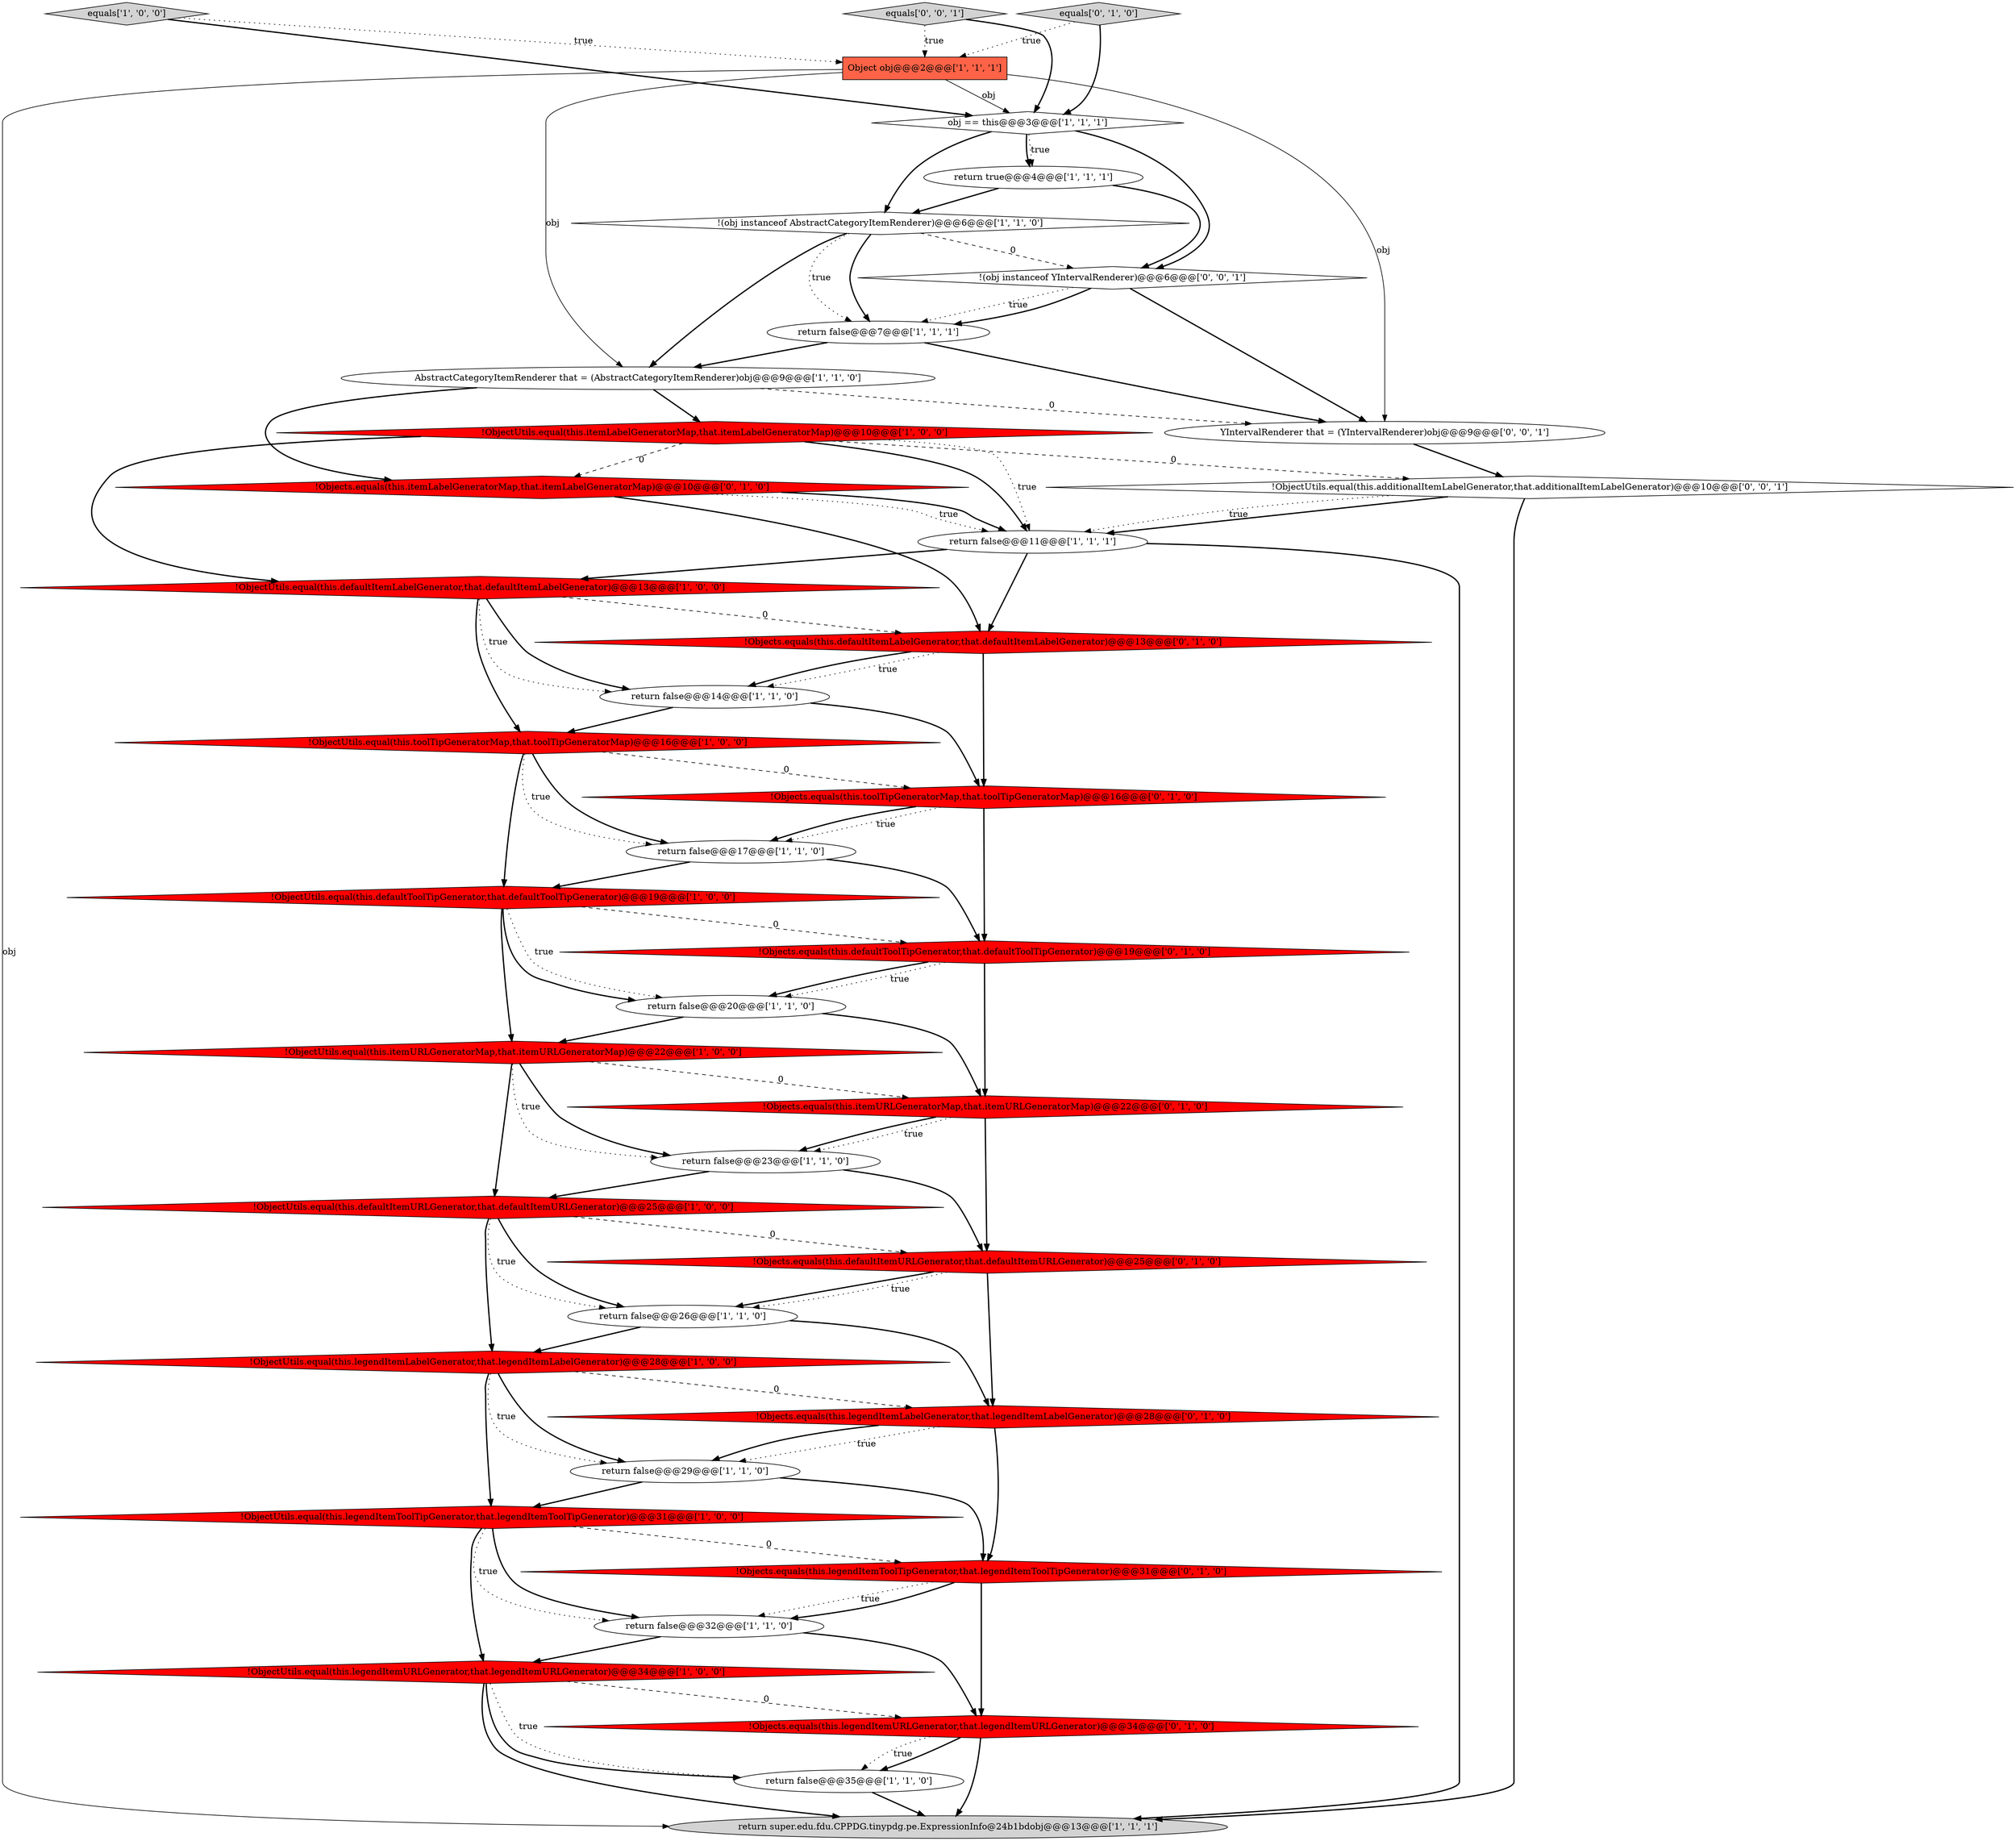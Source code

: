 digraph {
34 [style = filled, label = "!Objects.equals(this.legendItemURLGenerator,that.legendItemURLGenerator)@@@34@@@['0', '1', '0']", fillcolor = red, shape = diamond image = "AAA1AAABBB2BBB"];
12 [style = filled, label = "!ObjectUtils.equal(this.legendItemToolTipGenerator,that.legendItemToolTipGenerator)@@@31@@@['1', '0', '0']", fillcolor = red, shape = diamond image = "AAA1AAABBB1BBB"];
7 [style = filled, label = "return false@@@35@@@['1', '1', '0']", fillcolor = white, shape = ellipse image = "AAA0AAABBB1BBB"];
4 [style = filled, label = "obj == this@@@3@@@['1', '1', '1']", fillcolor = white, shape = diamond image = "AAA0AAABBB1BBB"];
25 [style = filled, label = "AbstractCategoryItemRenderer that = (AbstractCategoryItemRenderer)obj@@@9@@@['1', '1', '0']", fillcolor = white, shape = ellipse image = "AAA0AAABBB1BBB"];
5 [style = filled, label = "!ObjectUtils.equal(this.defaultItemLabelGenerator,that.defaultItemLabelGenerator)@@@13@@@['1', '0', '0']", fillcolor = red, shape = diamond image = "AAA1AAABBB1BBB"];
30 [style = filled, label = "!Objects.equals(this.legendItemToolTipGenerator,that.legendItemToolTipGenerator)@@@31@@@['0', '1', '0']", fillcolor = red, shape = diamond image = "AAA1AAABBB2BBB"];
28 [style = filled, label = "!Objects.equals(this.defaultItemURLGenerator,that.defaultItemURLGenerator)@@@25@@@['0', '1', '0']", fillcolor = red, shape = diamond image = "AAA1AAABBB2BBB"];
35 [style = filled, label = "!Objects.equals(this.itemLabelGeneratorMap,that.itemLabelGeneratorMap)@@@10@@@['0', '1', '0']", fillcolor = red, shape = diamond image = "AAA1AAABBB2BBB"];
10 [style = filled, label = "return false@@@17@@@['1', '1', '0']", fillcolor = white, shape = ellipse image = "AAA0AAABBB1BBB"];
2 [style = filled, label = "return false@@@32@@@['1', '1', '0']", fillcolor = white, shape = ellipse image = "AAA0AAABBB1BBB"];
23 [style = filled, label = "return false@@@14@@@['1', '1', '0']", fillcolor = white, shape = ellipse image = "AAA0AAABBB1BBB"];
31 [style = filled, label = "equals['0', '1', '0']", fillcolor = lightgray, shape = diamond image = "AAA0AAABBB2BBB"];
1 [style = filled, label = "equals['1', '0', '0']", fillcolor = lightgray, shape = diamond image = "AAA0AAABBB1BBB"];
13 [style = filled, label = "return false@@@7@@@['1', '1', '1']", fillcolor = white, shape = ellipse image = "AAA0AAABBB1BBB"];
6 [style = filled, label = "!ObjectUtils.equal(this.legendItemURLGenerator,that.legendItemURLGenerator)@@@34@@@['1', '0', '0']", fillcolor = red, shape = diamond image = "AAA1AAABBB1BBB"];
26 [style = filled, label = "!Objects.equals(this.toolTipGeneratorMap,that.toolTipGeneratorMap)@@@16@@@['0', '1', '0']", fillcolor = red, shape = diamond image = "AAA1AAABBB2BBB"];
3 [style = filled, label = "!ObjectUtils.equal(this.itemURLGeneratorMap,that.itemURLGeneratorMap)@@@22@@@['1', '0', '0']", fillcolor = red, shape = diamond image = "AAA1AAABBB1BBB"];
22 [style = filled, label = "!ObjectUtils.equal(this.toolTipGeneratorMap,that.toolTipGeneratorMap)@@@16@@@['1', '0', '0']", fillcolor = red, shape = diamond image = "AAA1AAABBB1BBB"];
20 [style = filled, label = "return false@@@26@@@['1', '1', '0']", fillcolor = white, shape = ellipse image = "AAA0AAABBB1BBB"];
15 [style = filled, label = "return false@@@23@@@['1', '1', '0']", fillcolor = white, shape = ellipse image = "AAA0AAABBB1BBB"];
11 [style = filled, label = "return false@@@29@@@['1', '1', '0']", fillcolor = white, shape = ellipse image = "AAA0AAABBB1BBB"];
24 [style = filled, label = "!ObjectUtils.equal(this.defaultItemURLGenerator,that.defaultItemURLGenerator)@@@25@@@['1', '0', '0']", fillcolor = red, shape = diamond image = "AAA1AAABBB1BBB"];
32 [style = filled, label = "!Objects.equals(this.defaultToolTipGenerator,that.defaultToolTipGenerator)@@@19@@@['0', '1', '0']", fillcolor = red, shape = diamond image = "AAA1AAABBB2BBB"];
27 [style = filled, label = "!Objects.equals(this.defaultItemLabelGenerator,that.defaultItemLabelGenerator)@@@13@@@['0', '1', '0']", fillcolor = red, shape = diamond image = "AAA1AAABBB2BBB"];
16 [style = filled, label = "!ObjectUtils.equal(this.itemLabelGeneratorMap,that.itemLabelGeneratorMap)@@@10@@@['1', '0', '0']", fillcolor = red, shape = diamond image = "AAA1AAABBB1BBB"];
36 [style = filled, label = "YIntervalRenderer that = (YIntervalRenderer)obj@@@9@@@['0', '0', '1']", fillcolor = white, shape = ellipse image = "AAA0AAABBB3BBB"];
19 [style = filled, label = "!ObjectUtils.equal(this.legendItemLabelGenerator,that.legendItemLabelGenerator)@@@28@@@['1', '0', '0']", fillcolor = red, shape = diamond image = "AAA1AAABBB1BBB"];
37 [style = filled, label = "!ObjectUtils.equal(this.additionalItemLabelGenerator,that.additionalItemLabelGenerator)@@@10@@@['0', '0', '1']", fillcolor = white, shape = diamond image = "AAA0AAABBB3BBB"];
33 [style = filled, label = "!Objects.equals(this.legendItemLabelGenerator,that.legendItemLabelGenerator)@@@28@@@['0', '1', '0']", fillcolor = red, shape = diamond image = "AAA1AAABBB2BBB"];
8 [style = filled, label = "Object obj@@@2@@@['1', '1', '1']", fillcolor = tomato, shape = box image = "AAA0AAABBB1BBB"];
14 [style = filled, label = "return false@@@20@@@['1', '1', '0']", fillcolor = white, shape = ellipse image = "AAA0AAABBB1BBB"];
0 [style = filled, label = "return true@@@4@@@['1', '1', '1']", fillcolor = white, shape = ellipse image = "AAA0AAABBB1BBB"];
18 [style = filled, label = "return super.edu.fdu.CPPDG.tinypdg.pe.ExpressionInfo@24b1bdobj@@@13@@@['1', '1', '1']", fillcolor = lightgray, shape = ellipse image = "AAA0AAABBB1BBB"];
21 [style = filled, label = "return false@@@11@@@['1', '1', '1']", fillcolor = white, shape = ellipse image = "AAA0AAABBB1BBB"];
29 [style = filled, label = "!Objects.equals(this.itemURLGeneratorMap,that.itemURLGeneratorMap)@@@22@@@['0', '1', '0']", fillcolor = red, shape = diamond image = "AAA1AAABBB2BBB"];
9 [style = filled, label = "!(obj instanceof AbstractCategoryItemRenderer)@@@6@@@['1', '1', '0']", fillcolor = white, shape = diamond image = "AAA0AAABBB1BBB"];
17 [style = filled, label = "!ObjectUtils.equal(this.defaultToolTipGenerator,that.defaultToolTipGenerator)@@@19@@@['1', '0', '0']", fillcolor = red, shape = diamond image = "AAA1AAABBB1BBB"];
38 [style = filled, label = "!(obj instanceof YIntervalRenderer)@@@6@@@['0', '0', '1']", fillcolor = white, shape = diamond image = "AAA0AAABBB3BBB"];
39 [style = filled, label = "equals['0', '0', '1']", fillcolor = lightgray, shape = diamond image = "AAA0AAABBB3BBB"];
14->3 [style = bold, label=""];
29->15 [style = bold, label=""];
3->24 [style = bold, label=""];
26->10 [style = bold, label=""];
28->20 [style = bold, label=""];
2->6 [style = bold, label=""];
16->35 [style = dashed, label="0"];
5->23 [style = dotted, label="true"];
34->18 [style = bold, label=""];
17->14 [style = dotted, label="true"];
27->23 [style = dotted, label="true"];
19->11 [style = bold, label=""];
10->17 [style = bold, label=""];
10->32 [style = bold, label=""];
6->34 [style = dashed, label="0"];
25->35 [style = bold, label=""];
8->18 [style = solid, label="obj"];
21->18 [style = bold, label=""];
30->2 [style = dotted, label="true"];
33->11 [style = bold, label=""];
12->2 [style = bold, label=""];
23->22 [style = bold, label=""];
25->36 [style = dashed, label="0"];
17->14 [style = bold, label=""];
19->11 [style = dotted, label="true"];
13->36 [style = bold, label=""];
8->4 [style = solid, label="obj"];
33->11 [style = dotted, label="true"];
13->25 [style = bold, label=""];
1->4 [style = bold, label=""];
4->38 [style = bold, label=""];
24->19 [style = bold, label=""];
26->32 [style = bold, label=""];
16->37 [style = dashed, label="0"];
39->8 [style = dotted, label="true"];
5->23 [style = bold, label=""];
19->12 [style = bold, label=""];
4->0 [style = dotted, label="true"];
38->13 [style = dotted, label="true"];
2->34 [style = bold, label=""];
12->2 [style = dotted, label="true"];
37->21 [style = bold, label=""];
31->4 [style = bold, label=""];
35->21 [style = dotted, label="true"];
11->12 [style = bold, label=""];
30->34 [style = bold, label=""];
34->7 [style = dotted, label="true"];
12->30 [style = dashed, label="0"];
39->4 [style = bold, label=""];
35->21 [style = bold, label=""];
0->38 [style = bold, label=""];
4->0 [style = bold, label=""];
24->20 [style = bold, label=""];
5->27 [style = dashed, label="0"];
8->25 [style = solid, label="obj"];
9->13 [style = dotted, label="true"];
1->8 [style = dotted, label="true"];
6->7 [style = dotted, label="true"];
33->30 [style = bold, label=""];
22->17 [style = bold, label=""];
16->21 [style = dotted, label="true"];
36->37 [style = bold, label=""];
6->7 [style = bold, label=""];
20->19 [style = bold, label=""];
5->22 [style = bold, label=""];
11->30 [style = bold, label=""];
27->26 [style = bold, label=""];
4->9 [style = bold, label=""];
21->27 [style = bold, label=""];
28->20 [style = dotted, label="true"];
6->18 [style = bold, label=""];
32->14 [style = bold, label=""];
25->16 [style = bold, label=""];
32->14 [style = dotted, label="true"];
31->8 [style = dotted, label="true"];
24->28 [style = dashed, label="0"];
21->5 [style = bold, label=""];
15->28 [style = bold, label=""];
3->15 [style = dotted, label="true"];
24->20 [style = dotted, label="true"];
22->10 [style = bold, label=""];
14->29 [style = bold, label=""];
17->3 [style = bold, label=""];
16->5 [style = bold, label=""];
7->18 [style = bold, label=""];
9->38 [style = dashed, label="0"];
3->29 [style = dashed, label="0"];
8->36 [style = solid, label="obj"];
0->9 [style = bold, label=""];
35->27 [style = bold, label=""];
22->10 [style = dotted, label="true"];
37->21 [style = dotted, label="true"];
23->26 [style = bold, label=""];
34->7 [style = bold, label=""];
38->36 [style = bold, label=""];
17->32 [style = dashed, label="0"];
3->15 [style = bold, label=""];
29->15 [style = dotted, label="true"];
12->6 [style = bold, label=""];
20->33 [style = bold, label=""];
32->29 [style = bold, label=""];
29->28 [style = bold, label=""];
28->33 [style = bold, label=""];
16->21 [style = bold, label=""];
26->10 [style = dotted, label="true"];
9->25 [style = bold, label=""];
15->24 [style = bold, label=""];
37->18 [style = bold, label=""];
27->23 [style = bold, label=""];
30->2 [style = bold, label=""];
38->13 [style = bold, label=""];
19->33 [style = dashed, label="0"];
9->13 [style = bold, label=""];
22->26 [style = dashed, label="0"];
}
